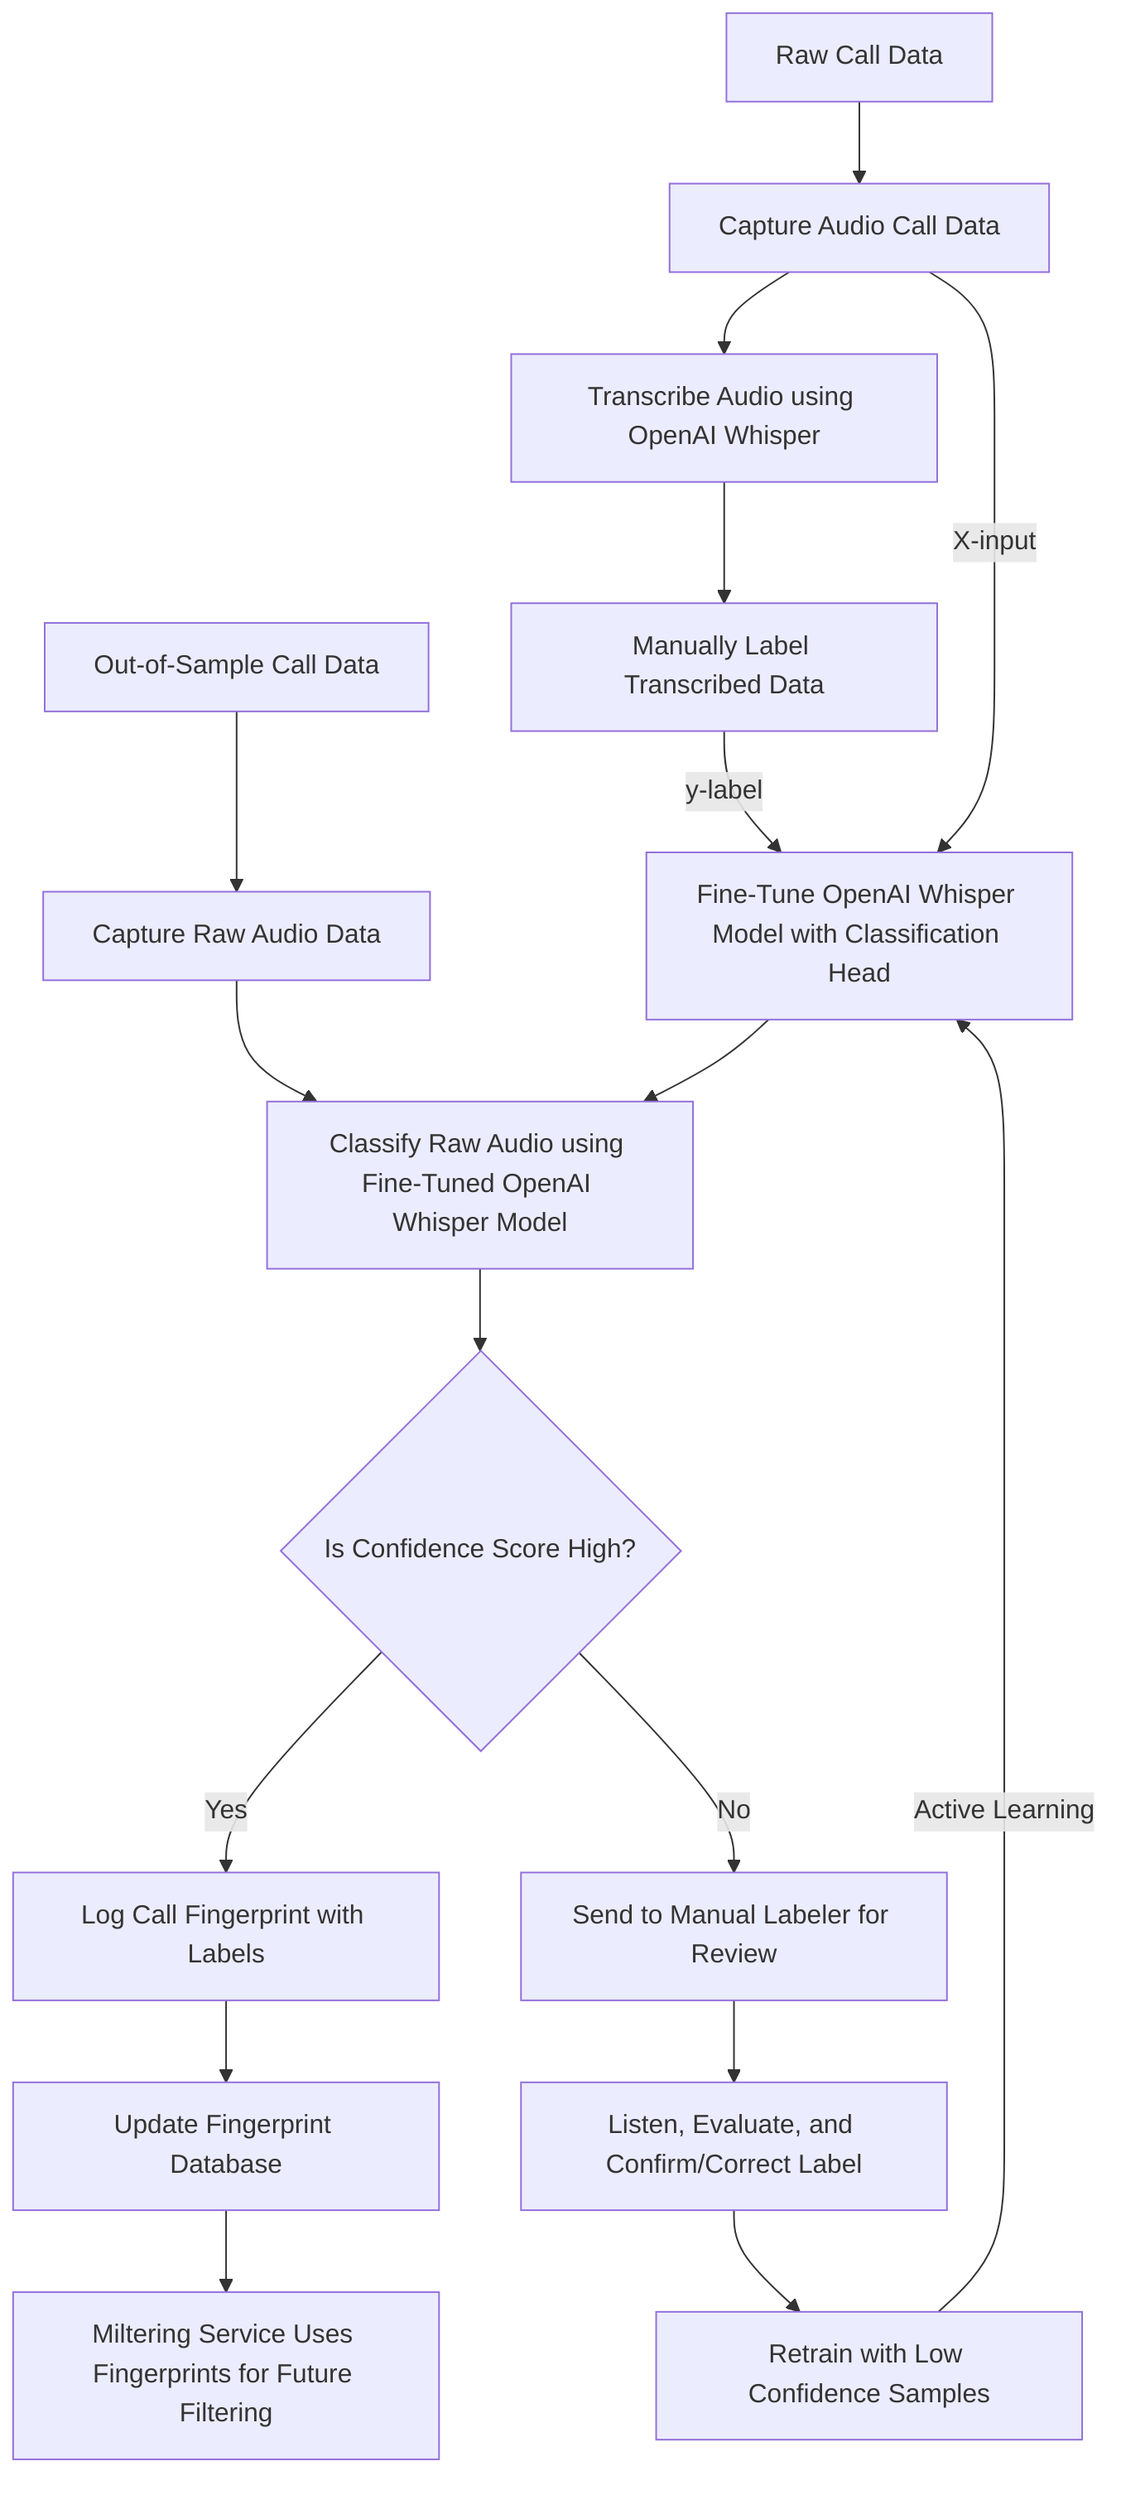 flowchart TD
    %% In-Sample Training
    ISData[Raw Call Data] --> ISRawAudio[Capture Audio Call Data]
    ISRawAudio --> ISTranscribe[Transcribe Audio using OpenAI Whisper]
    ISTranscribe --> ISLabeling[Manually Label Transcribed Data]
    ISLabeling -- y-label --> WhisperModel[Fine-Tune OpenAI Whisper Model with Classification Head]
    ISRawAudio -- X-input --> WhisperModel

    %% Out-of-Sample Inferencing
    OSData[Out-of-Sample Call Data] --> OSRawAudio[Capture Raw Audio Data]
    OSRawAudio --> OSClassified[Classify Raw Audio using Fine-Tuned OpenAI Whisper Model]
    OSClassified --> OSConfidence{Is Confidence Score High?}

    %% Training to Inference
    WhisperModel --> OSClassified

    %% High Confidence Case
    OSConfidence -- Yes --> OSLogged[Log Call Fingerprint with Labels]
    OSLogged --> FingerprintDB[Update Fingerprint Database]
    FingerprintDB --> MilteringService[Miltering Service Uses Fingerprints for Future Filtering]

    %% Low Confidence Case
    OSConfidence -- No --> OSReview[Send to Manual Labeler for Review]
    OSReview --> OSLabeled[Listen, Evaluate, and Confirm/Correct Label]
    OSLabeled --> OSModelTrainSamples[Retrain with Low Confidence Samples]

    %% Retraining Process
    OSModelTrainSamples -- Active Learning --> WhisperModel